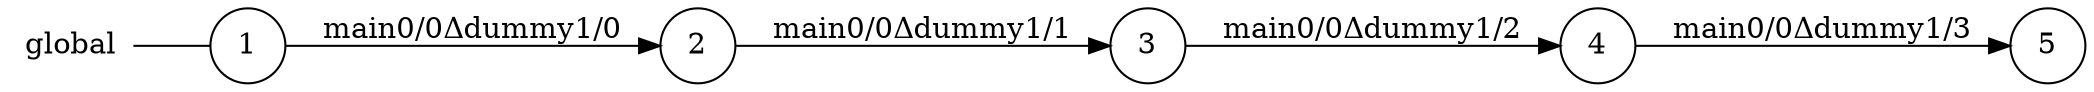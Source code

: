 digraph global {
	rankdir="LR";
	n_0 [label="global", shape="plaintext"];
	n_1 [id="5", shape=circle, label="4"];
	n_2 [id="1", shape=circle, label="1"];
	n_0 -> n_2 [arrowhead=none];
	n_3 [id="2", shape=circle, label="2"];
	n_4 [id="4", shape=circle, label="5"];
	n_5 [id="3", shape=circle, label="3"];

	n_2 -> n_3 [id="[$e|0]", label="main0/0Δdummy1/0"];
	n_1 -> n_4 [id="[$e|3]", label="main0/0Δdummy1/3"];
	n_5 -> n_1 [id="[$e|2]", label="main0/0Δdummy1/2"];
	n_3 -> n_5 [id="[$e|1]", label="main0/0Δdummy1/1"];
}
